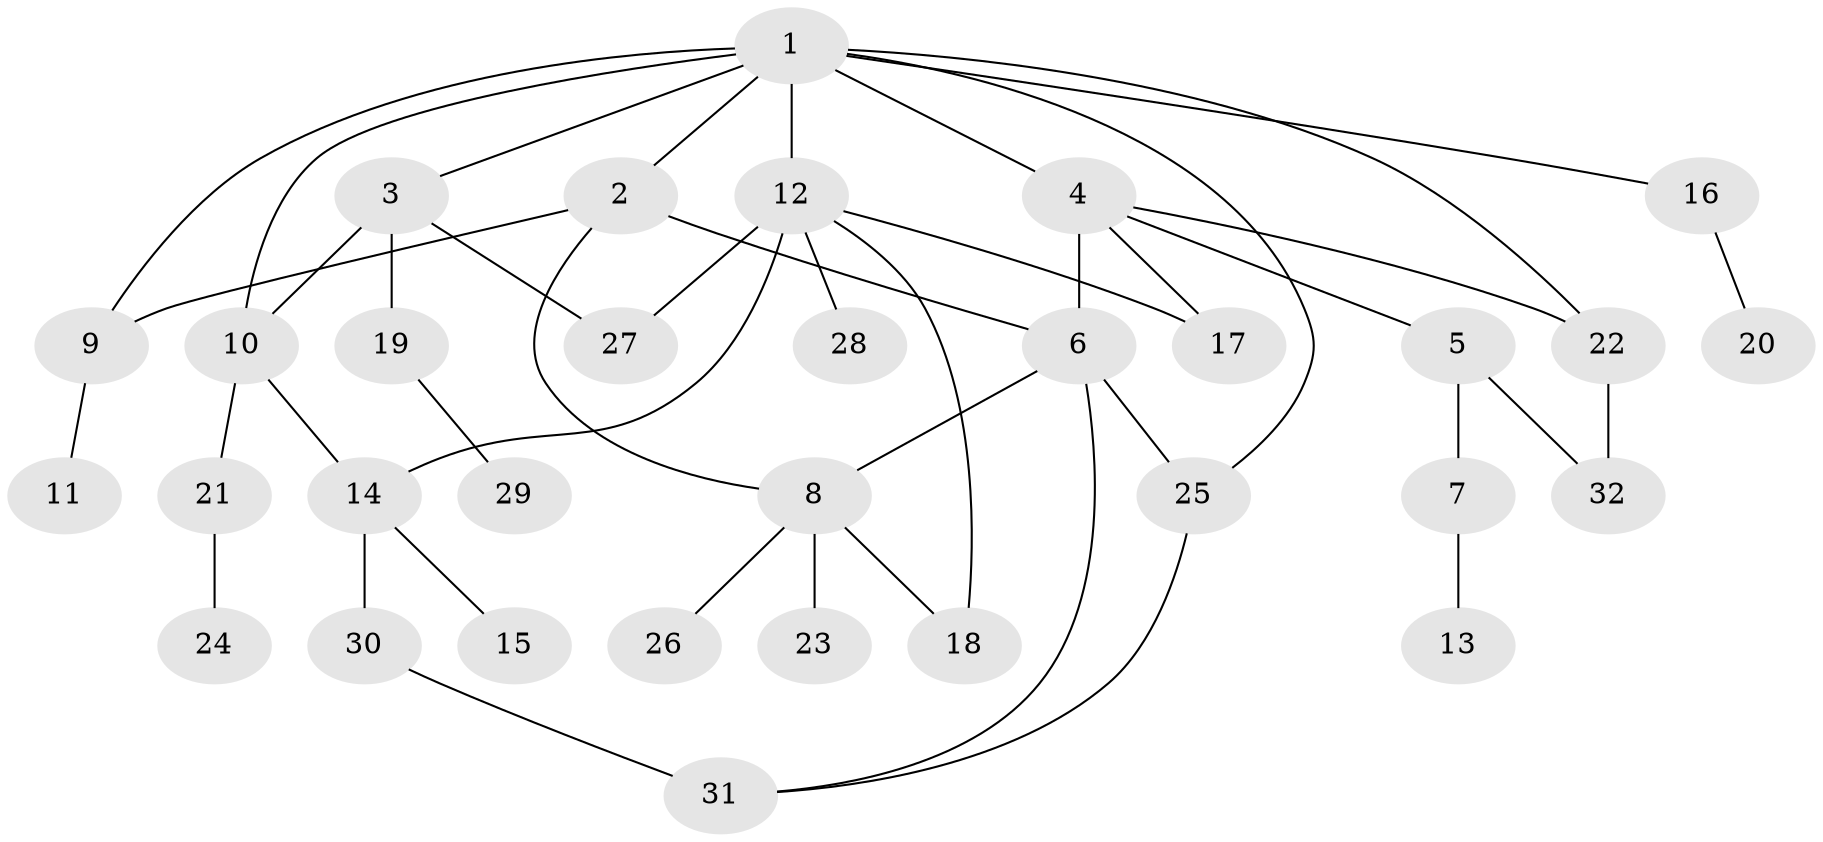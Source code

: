// original degree distribution, {13: 0.015873015873015872, 5: 0.06349206349206349, 7: 0.015873015873015872, 10: 0.015873015873015872, 4: 0.06349206349206349, 1: 0.4126984126984127, 2: 0.31746031746031744, 6: 0.015873015873015872, 8: 0.015873015873015872, 3: 0.06349206349206349}
// Generated by graph-tools (version 1.1) at 2025/35/03/09/25 02:35:49]
// undirected, 32 vertices, 44 edges
graph export_dot {
graph [start="1"]
  node [color=gray90,style=filled];
  1;
  2;
  3;
  4;
  5;
  6;
  7;
  8;
  9;
  10;
  11;
  12;
  13;
  14;
  15;
  16;
  17;
  18;
  19;
  20;
  21;
  22;
  23;
  24;
  25;
  26;
  27;
  28;
  29;
  30;
  31;
  32;
  1 -- 2 [weight=1.0];
  1 -- 3 [weight=1.0];
  1 -- 4 [weight=1.0];
  1 -- 9 [weight=1.0];
  1 -- 10 [weight=1.0];
  1 -- 12 [weight=1.0];
  1 -- 16 [weight=1.0];
  1 -- 22 [weight=1.0];
  1 -- 25 [weight=1.0];
  2 -- 6 [weight=1.0];
  2 -- 8 [weight=1.0];
  2 -- 9 [weight=1.0];
  3 -- 10 [weight=2.0];
  3 -- 19 [weight=1.0];
  3 -- 27 [weight=1.0];
  4 -- 5 [weight=1.0];
  4 -- 6 [weight=3.0];
  4 -- 17 [weight=1.0];
  4 -- 22 [weight=1.0];
  5 -- 7 [weight=1.0];
  5 -- 32 [weight=1.0];
  6 -- 8 [weight=1.0];
  6 -- 25 [weight=1.0];
  6 -- 31 [weight=1.0];
  7 -- 13 [weight=1.0];
  8 -- 18 [weight=1.0];
  8 -- 23 [weight=1.0];
  8 -- 26 [weight=1.0];
  9 -- 11 [weight=1.0];
  10 -- 14 [weight=1.0];
  10 -- 21 [weight=1.0];
  12 -- 14 [weight=1.0];
  12 -- 17 [weight=1.0];
  12 -- 18 [weight=1.0];
  12 -- 27 [weight=2.0];
  12 -- 28 [weight=1.0];
  14 -- 15 [weight=1.0];
  14 -- 30 [weight=1.0];
  16 -- 20 [weight=1.0];
  19 -- 29 [weight=1.0];
  21 -- 24 [weight=2.0];
  22 -- 32 [weight=1.0];
  25 -- 31 [weight=1.0];
  30 -- 31 [weight=2.0];
}
